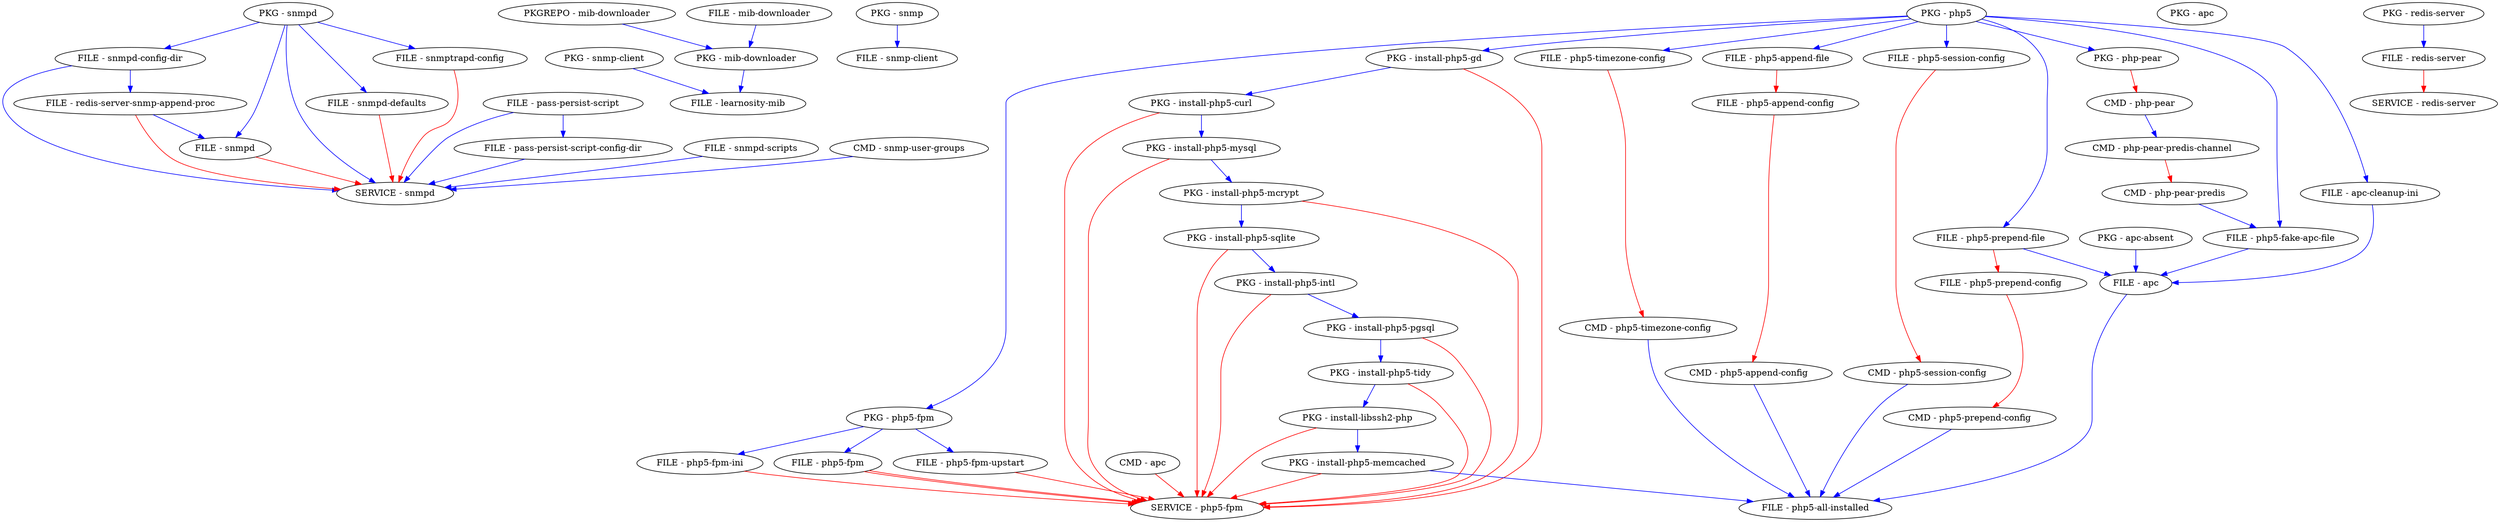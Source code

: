 digraph states {
"FILE - snmpd-config-dir";
"PKG - snmpd" -> "FILE - snmpd-config-dir"  [color=blue];
"FILE - snmpd-config-dir" -> "SERVICE - snmpd"  [color=blue];
"PKG - snmp-client";
"FILE - snmp-client";
"PKG - snmp" -> "FILE - snmp-client"  [color=blue];
"PKG - install-php5-gd";
"PKG - php5" -> "PKG - install-php5-gd"  [color=blue];
"PKG - install-php5-mysql";
"PKG - install-php5-curl" -> "PKG - install-php5-mysql"  [color=blue];
"PKG - install-php5-pgsql";
"PKG - install-php5-intl" -> "PKG - install-php5-pgsql"  [color=blue];
"CMD - php5-session-config";
"CMD - php5-session-config" -> "FILE - php5-all-installed"  [color=blue];
"FILE - php5-session-config" -> "CMD - php5-session-config"  [color=red];
"FILE - php5-session-config";
"PKG - php5" -> "FILE - php5-session-config"  [color=blue];
"FILE - pass-persist-script-config-dir";
"FILE - pass-persist-script" -> "FILE - pass-persist-script-config-dir"  [color=blue];
"FILE - pass-persist-script-config-dir" -> "SERVICE - snmpd"  [color=blue];
"PKG - apc";
"FILE - apc";
"FILE - php5-prepend-file" -> "FILE - apc"  [color=blue];
"FILE - php5-fake-apc-file" -> "FILE - apc"  [color=blue];
"FILE - apc-cleanup-ini" -> "FILE - apc"  [color=blue];
"PKG - apc-absent" -> "FILE - apc"  [color=blue];
"FILE - apc" -> "FILE - php5-all-installed"  [color=blue];
"CMD - apc";
"CMD - apc" -> "SERVICE - php5-fpm"  [color=red];
"PKG - install-php5-memcached";
"PKG - install-libssh2-php" -> "PKG - install-php5-memcached"  [color=blue];
"PKG - install-php5-memcached" -> "FILE - php5-all-installed"  [color=blue];
"FILE - php5-fpm-ini";
"PKG - php5-fpm" -> "FILE - php5-fpm-ini"  [color=blue];
"FILE - php5-fpm-ini" -> "SERVICE - php5-fpm"  [color=red];
"FILE - snmpd-defaults";
"PKG - snmpd" -> "FILE - snmpd-defaults"  [color=blue];
"FILE - snmpd-defaults" -> "SERVICE - snmpd"  [color=red];
"PKG - install-php5-sqlite";
"PKG - install-php5-mcrypt" -> "PKG - install-php5-sqlite"  [color=blue];
"CMD - php5-timezone-config";
"CMD - php5-timezone-config" -> "FILE - php5-all-installed"  [color=blue];
"FILE - php5-timezone-config" -> "CMD - php5-timezone-config"  [color=red];
"FILE - php5-timezone-config";
"PKG - php5" -> "FILE - php5-timezone-config"  [color=blue];
"PKG - install-libssh2-php";
"PKG - install-php5-tidy" -> "PKG - install-libssh2-php"  [color=blue];
"SERVICE - snmpd";
"PKG - snmpd" -> "SERVICE - snmpd"  [color=blue];
"PKG - snmpd";
"FILE - snmpd";
"PKG - snmpd" -> "FILE - snmpd"  [color=blue];
"FILE - snmpd" -> "SERVICE - snmpd"  [color=red];
"CMD - php-pear-predis-channel";
"CMD - php-pear" -> "CMD - php-pear-predis-channel"  [color=blue];
"FILE - apc-cleanup-ini";
"PKG - php5" -> "FILE - apc-cleanup-ini"  [color=blue];
"PKG - install-php5-mcrypt";
"PKG - install-php5-mysql" -> "PKG - install-php5-mcrypt"  [color=blue];
"PKGREPO - mib-downloader";
"PKGREPO - mib-downloader" -> "PKG - mib-downloader"  [color=blue];
"FILE - mib-downloader";
"FILE - mib-downloader" -> "PKG - mib-downloader"  [color=blue];
"PKG - mib-downloader";
"PKG - install-php5-intl";
"PKG - install-php5-sqlite" -> "PKG - install-php5-intl"  [color=blue];
"PKG - php5";
"FILE - php5-fpm";
"PKG - php5-fpm" -> "FILE - php5-fpm"  [color=blue];
"FILE - php5-fpm" -> "SERVICE - php5-fpm"  [color=red];
"PKG - php5-fpm";
"PKG - php5" -> "PKG - php5-fpm"  [color=blue];
"SERVICE - php5-fpm";
"FILE - php5-fpm" -> "SERVICE - php5-fpm"  [color=red];
"PKG - install-php5-gd" -> "SERVICE - php5-fpm"  [color=red];
"PKG - install-php5-curl" -> "SERVICE - php5-fpm"  [color=red];
"PKG - install-php5-mysql" -> "SERVICE - php5-fpm"  [color=red];
"PKG - install-php5-mcrypt" -> "SERVICE - php5-fpm"  [color=red];
"PKG - install-php5-sqlite" -> "SERVICE - php5-fpm"  [color=red];
"PKG - install-php5-intl" -> "SERVICE - php5-fpm"  [color=red];
"PKG - install-php5-pgsql" -> "SERVICE - php5-fpm"  [color=red];
"PKG - install-php5-tidy" -> "SERVICE - php5-fpm"  [color=red];
"PKG - install-libssh2-php" -> "SERVICE - php5-fpm"  [color=red];
"PKG - install-php5-memcached" -> "SERVICE - php5-fpm"  [color=red];
"CMD - php-pear-predis";
"CMD - php-pear-predis-channel" -> "CMD - php-pear-predis"  [color=red];
"FILE - snmpd-scripts";
"FILE - snmpd-scripts" -> "SERVICE - snmpd"  [color=blue];
"FILE - snmptrapd-config";
"PKG - snmpd" -> "FILE - snmptrapd-config"  [color=blue];
"FILE - snmptrapd-config" -> "SERVICE - snmpd"  [color=red];
"FILE - php5-prepend-file";
"PKG - php5" -> "FILE - php5-prepend-file"  [color=blue];
"FILE - php5-append-file";
"PKG - php5" -> "FILE - php5-append-file"  [color=blue];
"FILE - redis-server-snmp-append-proc";
"FILE - snmpd-config-dir" -> "FILE - redis-server-snmp-append-proc"  [color=blue];
"FILE - redis-server-snmp-append-proc" -> "FILE - snmpd"  [color=blue];
"FILE - redis-server-snmp-append-proc" -> "SERVICE - snmpd"  [color=red];
"FILE - php5-all-installed";
"FILE - php5-fake-apc-file";
"PKG - php5" -> "FILE - php5-fake-apc-file"  [color=blue];
"CMD - php-pear-predis" -> "FILE - php5-fake-apc-file"  [color=blue];
"PKG - apc-absent";
"FILE - redis-server";
"PKG - redis-server" -> "FILE - redis-server"  [color=blue];
"PKG - redis-server";
"SERVICE - redis-server";
"FILE - redis-server" -> "SERVICE - redis-server"  [color=red];
"CMD - php-pear";
"PKG - php-pear" -> "CMD - php-pear"  [color=red];
"PKG - php-pear";
"PKG - php5" -> "PKG - php-pear"  [color=blue];
"FILE - php5-fpm-upstart";
"PKG - php5-fpm" -> "FILE - php5-fpm-upstart"  [color=blue];
"FILE - php5-fpm-upstart" -> "SERVICE - php5-fpm"  [color=red];
"FILE - learnosity-mib";
"PKG - snmp-client" -> "FILE - learnosity-mib"  [color=blue];
"PKG - mib-downloader" -> "FILE - learnosity-mib"  [color=blue];
"PKG - install-php5-curl";
"PKG - install-php5-gd" -> "PKG - install-php5-curl"  [color=blue];
"FILE - pass-persist-script";
"FILE - pass-persist-script" -> "SERVICE - snmpd"  [color=blue];
"CMD - snmp-user-groups";
"CMD - snmp-user-groups" -> "SERVICE - snmpd"  [color=blue];
"PKG - install-php5-tidy";
"PKG - install-php5-pgsql" -> "PKG - install-php5-tidy"  [color=blue];
"CMD - php5-prepend-config";
"CMD - php5-prepend-config" -> "FILE - php5-all-installed"  [color=blue];
"FILE - php5-prepend-config" -> "CMD - php5-prepend-config"  [color=red];
"FILE - php5-prepend-config";
"FILE - php5-prepend-file" -> "FILE - php5-prepend-config"  [color=red];
"CMD - php5-append-config";
"CMD - php5-append-config" -> "FILE - php5-all-installed"  [color=blue];
"FILE - php5-append-config" -> "CMD - php5-append-config"  [color=red];
"FILE - php5-append-config";
"FILE - php5-append-file" -> "FILE - php5-append-config"  [color=red];
}
